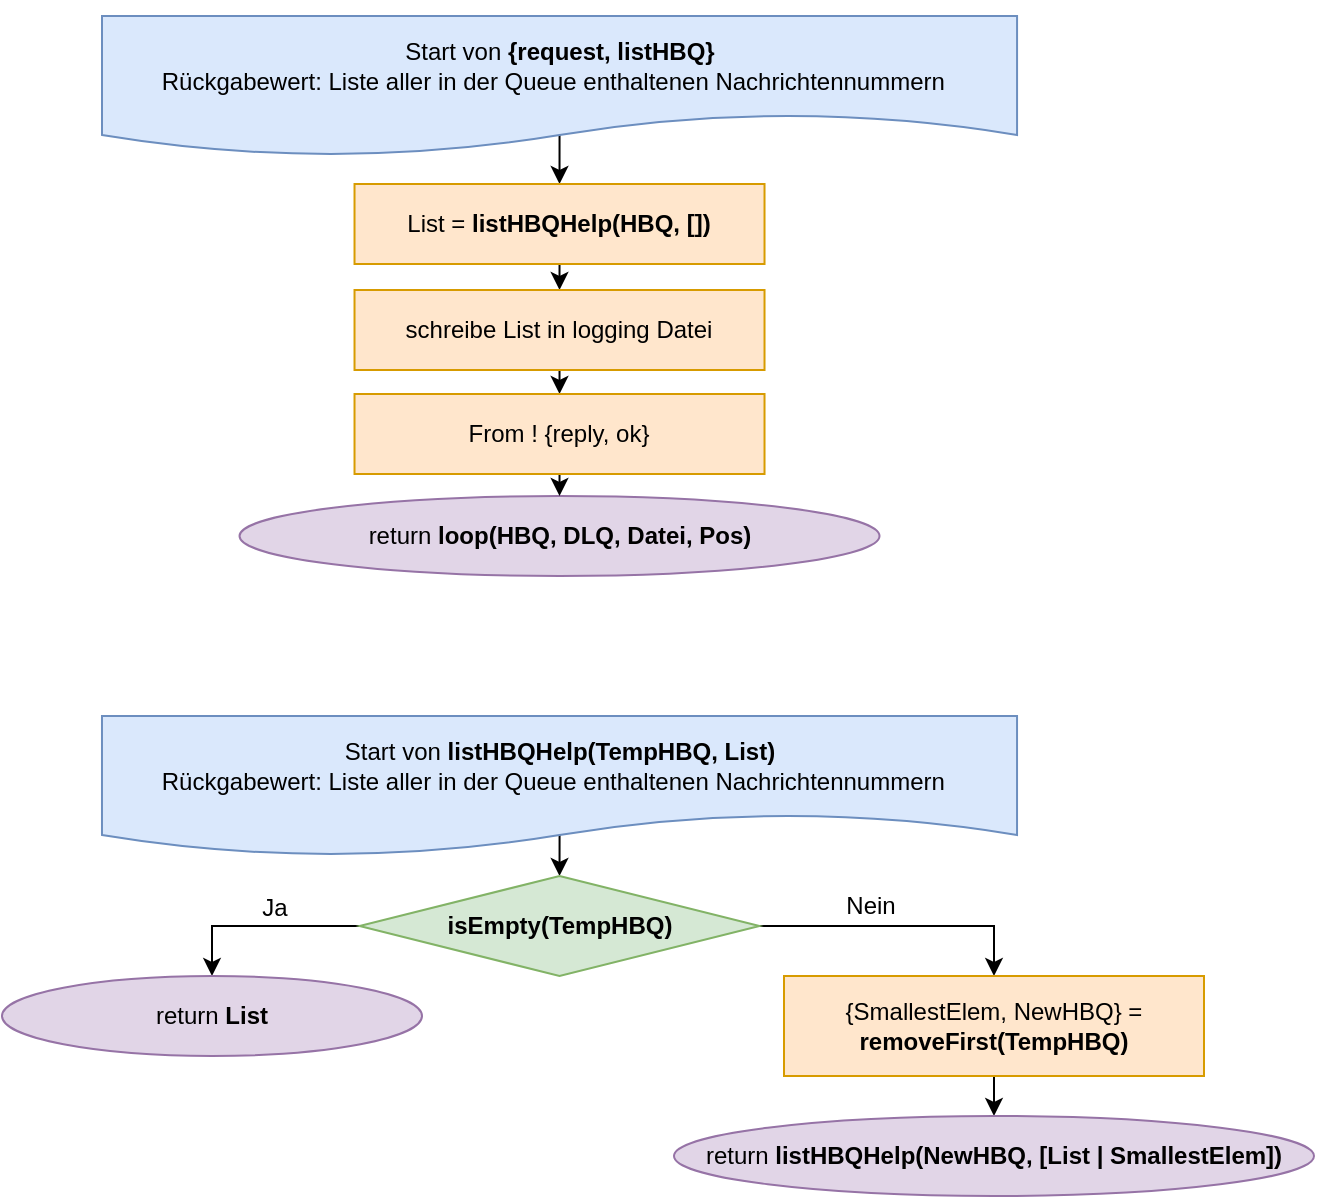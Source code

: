 <mxfile version="15.8.7" type="device"><diagram id="C5RBs43oDa-KdzZeNtuy" name="Page-1"><mxGraphModel dx="1346" dy="997" grid="1" gridSize="10" guides="1" tooltips="1" connect="1" arrows="1" fold="1" page="1" pageScale="1" pageWidth="827" pageHeight="1169" math="0" shadow="0"><root><mxCell id="WIyWlLk6GJQsqaUBKTNV-0"/><mxCell id="WIyWlLk6GJQsqaUBKTNV-1" parent="WIyWlLk6GJQsqaUBKTNV-0"/><mxCell id="3-nllYWWkEPlOL3wyT9Y-7" style="edgeStyle=orthogonalEdgeStyle;rounded=0;orthogonalLoop=1;jettySize=auto;html=1;exitX=0.5;exitY=0;exitDx=0;exitDy=0;entryX=0.5;entryY=0;entryDx=0;entryDy=0;" parent="WIyWlLk6GJQsqaUBKTNV-1" source="RlddpHbAyGk5wuKwECdA-0" target="qVk5Lb48RRkbQ2lrYv4r-63" edge="1"><mxGeometry relative="1" as="geometry"><Array as="points"><mxPoint x="359" y="80"/><mxPoint x="359" y="80"/></Array></mxGeometry></mxCell><mxCell id="RlddpHbAyGk5wuKwECdA-0" value="Start von &lt;b&gt;{request, listHBQ}&lt;/b&gt;&lt;br&gt;Rückgabewert: Liste aller in der Queue enthaltenen Nachrichtennummern&amp;nbsp;&amp;nbsp;" style="shape=document;whiteSpace=wrap;html=1;boundedLbl=1;fillColor=#dae8fc;strokeColor=#6c8ebf;" parent="WIyWlLk6GJQsqaUBKTNV-1" vertex="1"><mxGeometry x="130" y="70" width="457.53" height="70" as="geometry"/></mxCell><mxCell id="CrBFzftgOQ0S_pDY9bDy-20" value="return&lt;b&gt; loop(HBQ, DLQ, Datei, Pos)&lt;/b&gt;" style="ellipse;whiteSpace=wrap;html=1;rounded=0;fillColor=#e1d5e7;strokeColor=#9673a6;" parent="WIyWlLk6GJQsqaUBKTNV-1" vertex="1"><mxGeometry x="198.76" y="310" width="320" height="40" as="geometry"/></mxCell><mxCell id="3-nllYWWkEPlOL3wyT9Y-8" style="edgeStyle=orthogonalEdgeStyle;rounded=0;orthogonalLoop=1;jettySize=auto;html=1;exitX=0.5;exitY=1;exitDx=0;exitDy=0;entryX=0.5;entryY=0;entryDx=0;entryDy=0;" parent="WIyWlLk6GJQsqaUBKTNV-1" source="qVk5Lb48RRkbQ2lrYv4r-63" target="qVk5Lb48RRkbQ2lrYv4r-64" edge="1"><mxGeometry relative="1" as="geometry"/></mxCell><mxCell id="qVk5Lb48RRkbQ2lrYv4r-63" value="List = &lt;b&gt;listHBQHelp(HBQ, [])&lt;/b&gt;" style="rounded=0;whiteSpace=wrap;html=1;fillColor=#ffe6cc;strokeColor=#d79b00;" parent="WIyWlLk6GJQsqaUBKTNV-1" vertex="1"><mxGeometry x="256.26" y="154" width="205" height="40" as="geometry"/></mxCell><mxCell id="3-nllYWWkEPlOL3wyT9Y-9" style="edgeStyle=orthogonalEdgeStyle;rounded=0;orthogonalLoop=1;jettySize=auto;html=1;exitX=0.5;exitY=1;exitDx=0;exitDy=0;entryX=0.5;entryY=0;entryDx=0;entryDy=0;" parent="WIyWlLk6GJQsqaUBKTNV-1" source="qVk5Lb48RRkbQ2lrYv4r-64" target="hpM2RtnJI_NG9XZ1P_O7-0" edge="1"><mxGeometry relative="1" as="geometry"/></mxCell><mxCell id="qVk5Lb48RRkbQ2lrYv4r-64" value="schreibe List in logging Datei" style="rounded=0;whiteSpace=wrap;html=1;fillColor=#ffe6cc;strokeColor=#d79b00;" parent="WIyWlLk6GJQsqaUBKTNV-1" vertex="1"><mxGeometry x="256.26" y="207" width="205" height="40" as="geometry"/></mxCell><mxCell id="3-nllYWWkEPlOL3wyT9Y-10" style="edgeStyle=orthogonalEdgeStyle;rounded=0;orthogonalLoop=1;jettySize=auto;html=1;exitX=0.5;exitY=1;exitDx=0;exitDy=0;entryX=0.5;entryY=0;entryDx=0;entryDy=0;" parent="WIyWlLk6GJQsqaUBKTNV-1" source="hpM2RtnJI_NG9XZ1P_O7-0" target="CrBFzftgOQ0S_pDY9bDy-20" edge="1"><mxGeometry relative="1" as="geometry"/></mxCell><mxCell id="hpM2RtnJI_NG9XZ1P_O7-0" value="From ! {reply, ok}" style="rounded=0;whiteSpace=wrap;html=1;fillColor=#ffe6cc;strokeColor=#d79b00;" parent="WIyWlLk6GJQsqaUBKTNV-1" vertex="1"><mxGeometry x="256.26" y="259" width="205" height="40" as="geometry"/></mxCell><mxCell id="3-nllYWWkEPlOL3wyT9Y-11" style="edgeStyle=orthogonalEdgeStyle;rounded=0;orthogonalLoop=1;jettySize=auto;html=1;exitX=0.5;exitY=0;exitDx=0;exitDy=0;entryX=0.5;entryY=0;entryDx=0;entryDy=0;" parent="WIyWlLk6GJQsqaUBKTNV-1" source="3-nllYWWkEPlOL3wyT9Y-1" target="3-nllYWWkEPlOL3wyT9Y-3" edge="1"><mxGeometry relative="1" as="geometry"><Array as="points"><mxPoint x="359" y="470"/><mxPoint x="359" y="470"/></Array></mxGeometry></mxCell><mxCell id="3-nllYWWkEPlOL3wyT9Y-1" value="Start von &lt;b&gt;listHBQHelp(TempHBQ, List)&lt;/b&gt;&lt;br&gt;Rückgabewert: Liste aller in der Queue enthaltenen Nachrichtennummern&amp;nbsp;&amp;nbsp;" style="shape=document;whiteSpace=wrap;html=1;boundedLbl=1;fillColor=#dae8fc;strokeColor=#6c8ebf;" parent="WIyWlLk6GJQsqaUBKTNV-1" vertex="1"><mxGeometry x="129.99" y="420" width="457.53" height="70" as="geometry"/></mxCell><mxCell id="3-nllYWWkEPlOL3wyT9Y-12" style="edgeStyle=orthogonalEdgeStyle;rounded=0;orthogonalLoop=1;jettySize=auto;html=1;exitX=0;exitY=0.5;exitDx=0;exitDy=0;entryX=0.5;entryY=0;entryDx=0;entryDy=0;" parent="WIyWlLk6GJQsqaUBKTNV-1" source="3-nllYWWkEPlOL3wyT9Y-3" target="3-nllYWWkEPlOL3wyT9Y-4" edge="1"><mxGeometry relative="1" as="geometry"/></mxCell><mxCell id="3-nllYWWkEPlOL3wyT9Y-14" style="edgeStyle=orthogonalEdgeStyle;rounded=0;orthogonalLoop=1;jettySize=auto;html=1;exitX=1;exitY=0.5;exitDx=0;exitDy=0;entryX=0.5;entryY=0;entryDx=0;entryDy=0;" parent="WIyWlLk6GJQsqaUBKTNV-1" source="3-nllYWWkEPlOL3wyT9Y-3" target="3-nllYWWkEPlOL3wyT9Y-5" edge="1"><mxGeometry relative="1" as="geometry"/></mxCell><mxCell id="3-nllYWWkEPlOL3wyT9Y-3" value="isEmpty(TempHBQ)" style="rhombus;whiteSpace=wrap;html=1;rounded=0;fillColor=#d5e8d4;strokeColor=#82b366;fontStyle=1" parent="WIyWlLk6GJQsqaUBKTNV-1" vertex="1"><mxGeometry x="258.76" y="500" width="200" height="50" as="geometry"/></mxCell><mxCell id="3-nllYWWkEPlOL3wyT9Y-4" value="return &lt;b&gt;List&lt;/b&gt;" style="ellipse;whiteSpace=wrap;html=1;rounded=0;fillColor=#e1d5e7;strokeColor=#9673a6;" parent="WIyWlLk6GJQsqaUBKTNV-1" vertex="1"><mxGeometry x="80" y="550" width="210" height="40" as="geometry"/></mxCell><mxCell id="3-nllYWWkEPlOL3wyT9Y-15" style="edgeStyle=orthogonalEdgeStyle;rounded=0;orthogonalLoop=1;jettySize=auto;html=1;exitX=0.5;exitY=1;exitDx=0;exitDy=0;entryX=0.5;entryY=0;entryDx=0;entryDy=0;" parent="WIyWlLk6GJQsqaUBKTNV-1" source="3-nllYWWkEPlOL3wyT9Y-5" target="3-nllYWWkEPlOL3wyT9Y-6" edge="1"><mxGeometry relative="1" as="geometry"/></mxCell><mxCell id="3-nllYWWkEPlOL3wyT9Y-5" value="{SmallestElem, NewHBQ} =&lt;br&gt;&lt;b&gt;removeFirst(TempHBQ)&lt;/b&gt;" style="rounded=0;whiteSpace=wrap;html=1;fillColor=#ffe6cc;strokeColor=#d79b00;" parent="WIyWlLk6GJQsqaUBKTNV-1" vertex="1"><mxGeometry x="471" y="550" width="210" height="50" as="geometry"/></mxCell><mxCell id="3-nllYWWkEPlOL3wyT9Y-6" value="return &lt;b&gt;listHBQHelp(NewHBQ, [List | SmallestElem])&lt;/b&gt;" style="ellipse;whiteSpace=wrap;html=1;rounded=0;fillColor=#e1d5e7;strokeColor=#9673a6;" parent="WIyWlLk6GJQsqaUBKTNV-1" vertex="1"><mxGeometry x="416" y="620" width="320" height="40" as="geometry"/></mxCell><mxCell id="3-nllYWWkEPlOL3wyT9Y-13" value="Ja" style="text;html=1;align=center;verticalAlign=middle;resizable=0;points=[];autosize=1;strokeColor=none;fillColor=none;" parent="WIyWlLk6GJQsqaUBKTNV-1" vertex="1"><mxGeometry x="201" y="506" width="30" height="20" as="geometry"/></mxCell><mxCell id="3-nllYWWkEPlOL3wyT9Y-16" value="Nein" style="text;html=1;align=center;verticalAlign=middle;resizable=0;points=[];autosize=1;strokeColor=none;fillColor=none;" parent="WIyWlLk6GJQsqaUBKTNV-1" vertex="1"><mxGeometry x="494" y="505" width="40" height="20" as="geometry"/></mxCell></root></mxGraphModel></diagram></mxfile>